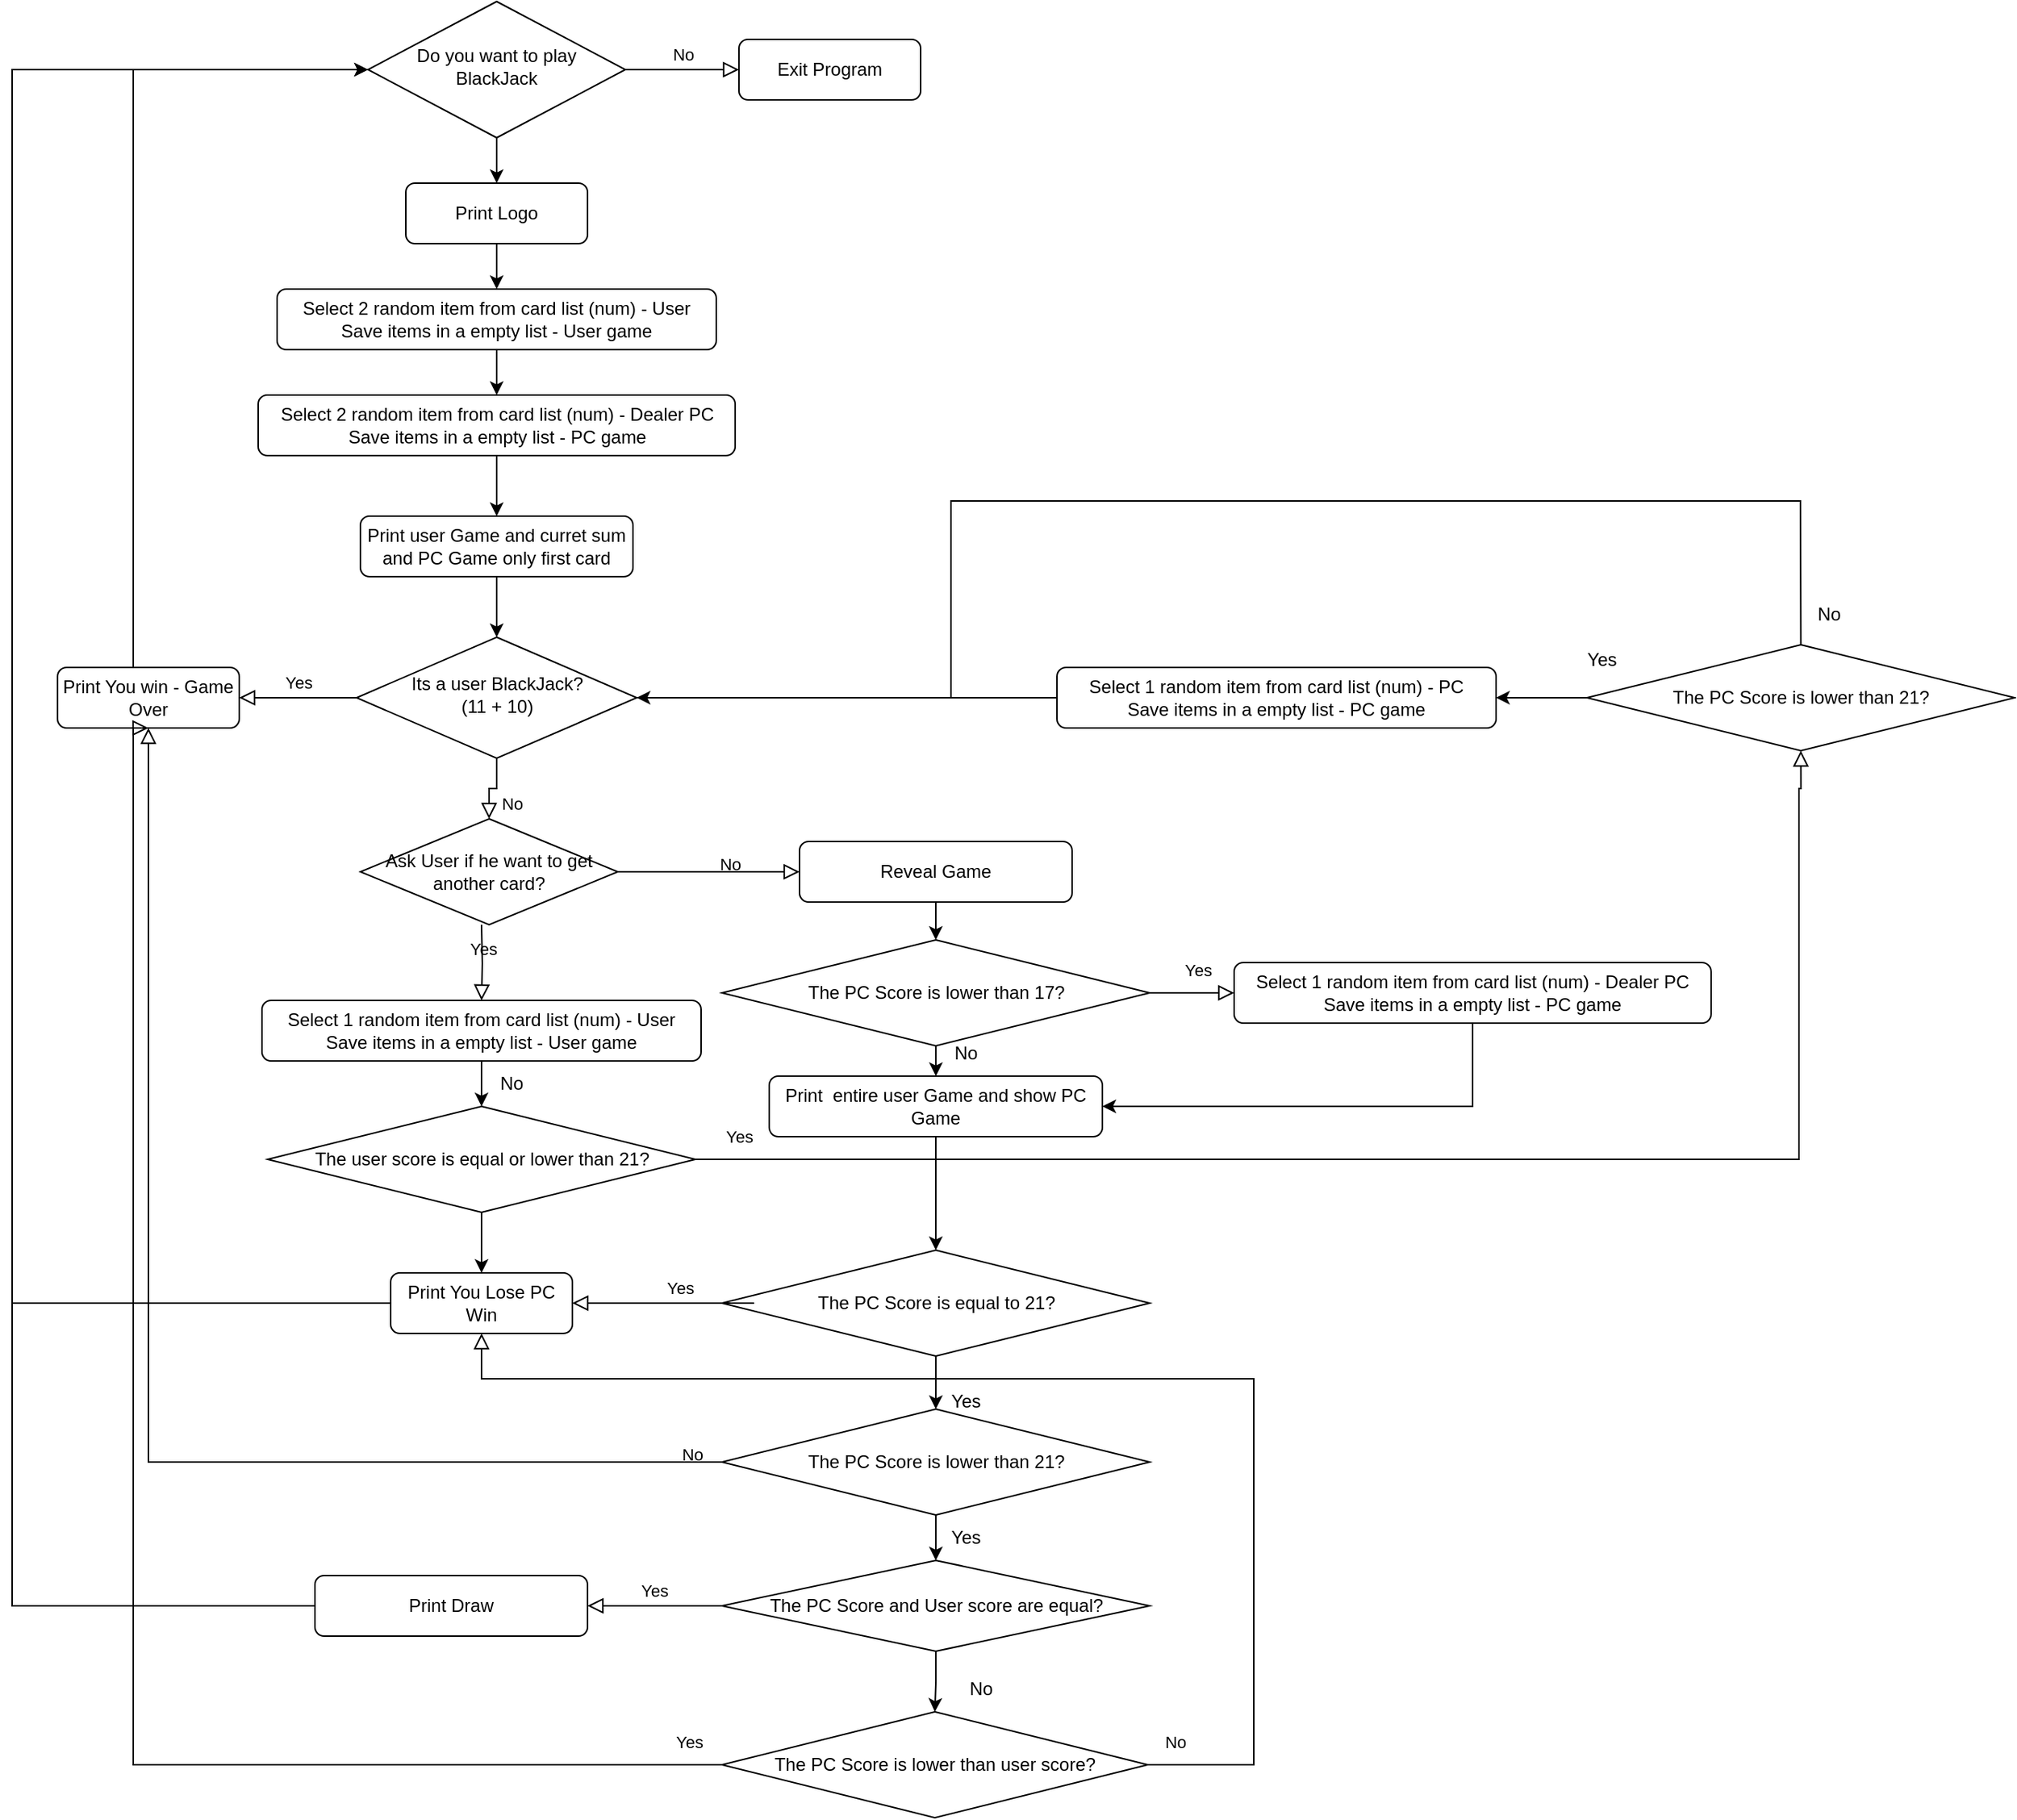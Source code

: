<mxfile version="24.2.1" type="github">
  <diagram id="C5RBs43oDa-KdzZeNtuy" name="Page-1">
    <mxGraphModel dx="1386" dy="785" grid="1" gridSize="10" guides="1" tooltips="1" connect="1" arrows="1" fold="1" page="1" pageScale="1" pageWidth="827" pageHeight="1169" math="0" shadow="0">
      <root>
        <mxCell id="WIyWlLk6GJQsqaUBKTNV-0" />
        <mxCell id="WIyWlLk6GJQsqaUBKTNV-1" parent="WIyWlLk6GJQsqaUBKTNV-0" />
        <mxCell id="wz0nyAujkwzO3MRst4Ln-67" style="edgeStyle=orthogonalEdgeStyle;rounded=0;orthogonalLoop=1;jettySize=auto;html=1;entryX=0.5;entryY=0;entryDx=0;entryDy=0;" edge="1" parent="WIyWlLk6GJQsqaUBKTNV-1" source="WIyWlLk6GJQsqaUBKTNV-3" target="wz0nyAujkwzO3MRst4Ln-0">
          <mxGeometry relative="1" as="geometry" />
        </mxCell>
        <mxCell id="WIyWlLk6GJQsqaUBKTNV-3" value="Print Logo" style="rounded=1;whiteSpace=wrap;html=1;fontSize=12;glass=0;strokeWidth=1;shadow=0;" parent="WIyWlLk6GJQsqaUBKTNV-1" vertex="1">
          <mxGeometry x="280" y="150" width="120" height="40" as="geometry" />
        </mxCell>
        <mxCell id="WIyWlLk6GJQsqaUBKTNV-5" value="No" style="edgeStyle=orthogonalEdgeStyle;rounded=0;html=1;jettySize=auto;orthogonalLoop=1;fontSize=11;endArrow=block;endFill=0;endSize=8;strokeWidth=1;shadow=0;labelBackgroundColor=none;" parent="WIyWlLk6GJQsqaUBKTNV-1" source="WIyWlLk6GJQsqaUBKTNV-6" target="WIyWlLk6GJQsqaUBKTNV-7" edge="1">
          <mxGeometry y="10" relative="1" as="geometry">
            <mxPoint as="offset" />
          </mxGeometry>
        </mxCell>
        <mxCell id="wz0nyAujkwzO3MRst4Ln-66" style="edgeStyle=orthogonalEdgeStyle;rounded=0;orthogonalLoop=1;jettySize=auto;html=1;entryX=0.5;entryY=0;entryDx=0;entryDy=0;" edge="1" parent="WIyWlLk6GJQsqaUBKTNV-1" source="WIyWlLk6GJQsqaUBKTNV-6" target="WIyWlLk6GJQsqaUBKTNV-3">
          <mxGeometry relative="1" as="geometry" />
        </mxCell>
        <mxCell id="WIyWlLk6GJQsqaUBKTNV-6" value="Do you want to play BlackJack" style="rhombus;whiteSpace=wrap;html=1;shadow=0;fontFamily=Helvetica;fontSize=12;align=center;strokeWidth=1;spacing=6;spacingTop=-4;" parent="WIyWlLk6GJQsqaUBKTNV-1" vertex="1">
          <mxGeometry x="255" y="30" width="170" height="90" as="geometry" />
        </mxCell>
        <mxCell id="WIyWlLk6GJQsqaUBKTNV-7" value="Exit Program" style="rounded=1;whiteSpace=wrap;html=1;fontSize=12;glass=0;strokeWidth=1;shadow=0;" parent="WIyWlLk6GJQsqaUBKTNV-1" vertex="1">
          <mxGeometry x="500" y="55" width="120" height="40" as="geometry" />
        </mxCell>
        <mxCell id="WIyWlLk6GJQsqaUBKTNV-8" value="No" style="rounded=0;html=1;jettySize=auto;orthogonalLoop=1;fontSize=11;endArrow=block;endFill=0;endSize=8;strokeWidth=1;shadow=0;labelBackgroundColor=none;edgeStyle=orthogonalEdgeStyle;entryX=0.5;entryY=0;entryDx=0;entryDy=0;" parent="WIyWlLk6GJQsqaUBKTNV-1" source="WIyWlLk6GJQsqaUBKTNV-10" target="wz0nyAujkwzO3MRst4Ln-8" edge="1">
          <mxGeometry x="-0.111" y="14" relative="1" as="geometry">
            <mxPoint x="10" y="-4" as="offset" />
          </mxGeometry>
        </mxCell>
        <mxCell id="WIyWlLk6GJQsqaUBKTNV-9" value="Yes" style="edgeStyle=orthogonalEdgeStyle;rounded=0;html=1;jettySize=auto;orthogonalLoop=1;fontSize=11;endArrow=block;endFill=0;endSize=8;strokeWidth=1;shadow=0;labelBackgroundColor=none;" parent="WIyWlLk6GJQsqaUBKTNV-1" source="WIyWlLk6GJQsqaUBKTNV-10" target="WIyWlLk6GJQsqaUBKTNV-12" edge="1">
          <mxGeometry y="-10" relative="1" as="geometry">
            <mxPoint as="offset" />
          </mxGeometry>
        </mxCell>
        <mxCell id="WIyWlLk6GJQsqaUBKTNV-10" value="Its a user BlackJack?&lt;div&gt;(11 + 10)&lt;/div&gt;" style="rhombus;whiteSpace=wrap;html=1;shadow=0;fontFamily=Helvetica;fontSize=12;align=center;strokeWidth=1;spacing=6;spacingTop=-4;" parent="WIyWlLk6GJQsqaUBKTNV-1" vertex="1">
          <mxGeometry x="247.5" y="450" width="185" height="80" as="geometry" />
        </mxCell>
        <mxCell id="wz0nyAujkwzO3MRst4Ln-6" style="edgeStyle=orthogonalEdgeStyle;rounded=0;orthogonalLoop=1;jettySize=auto;html=1;entryX=0;entryY=0.5;entryDx=0;entryDy=0;exitX=0.5;exitY=0;exitDx=0;exitDy=0;" edge="1" parent="WIyWlLk6GJQsqaUBKTNV-1" source="WIyWlLk6GJQsqaUBKTNV-12" target="WIyWlLk6GJQsqaUBKTNV-6">
          <mxGeometry relative="1" as="geometry">
            <Array as="points">
              <mxPoint x="100" y="75" />
            </Array>
          </mxGeometry>
        </mxCell>
        <mxCell id="WIyWlLk6GJQsqaUBKTNV-12" value="Print You win - Game Over" style="rounded=1;whiteSpace=wrap;html=1;fontSize=12;glass=0;strokeWidth=1;shadow=0;" parent="WIyWlLk6GJQsqaUBKTNV-1" vertex="1">
          <mxGeometry x="50" y="470" width="120" height="40" as="geometry" />
        </mxCell>
        <mxCell id="wz0nyAujkwzO3MRst4Ln-68" style="edgeStyle=orthogonalEdgeStyle;rounded=0;orthogonalLoop=1;jettySize=auto;html=1;entryX=0.5;entryY=0;entryDx=0;entryDy=0;" edge="1" parent="WIyWlLk6GJQsqaUBKTNV-1" source="wz0nyAujkwzO3MRst4Ln-0" target="wz0nyAujkwzO3MRst4Ln-1">
          <mxGeometry relative="1" as="geometry" />
        </mxCell>
        <mxCell id="wz0nyAujkwzO3MRst4Ln-0" value="Select 2 random item from card list (num) - User&lt;div&gt;Save items in a empty list - User game&lt;br&gt;&lt;/div&gt;" style="rounded=1;whiteSpace=wrap;html=1;fontSize=12;glass=0;strokeWidth=1;shadow=0;" vertex="1" parent="WIyWlLk6GJQsqaUBKTNV-1">
          <mxGeometry x="195" y="220" width="290" height="40" as="geometry" />
        </mxCell>
        <mxCell id="wz0nyAujkwzO3MRst4Ln-69" style="edgeStyle=orthogonalEdgeStyle;rounded=0;orthogonalLoop=1;jettySize=auto;html=1;" edge="1" parent="WIyWlLk6GJQsqaUBKTNV-1" source="wz0nyAujkwzO3MRst4Ln-1" target="wz0nyAujkwzO3MRst4Ln-4">
          <mxGeometry relative="1" as="geometry" />
        </mxCell>
        <mxCell id="wz0nyAujkwzO3MRst4Ln-1" value="Select 2 random item from card list (num) - Dealer PC&lt;div&gt;Save items in a empty list - PC game&lt;br&gt;&lt;/div&gt;" style="rounded=1;whiteSpace=wrap;html=1;fontSize=12;glass=0;strokeWidth=1;shadow=0;" vertex="1" parent="WIyWlLk6GJQsqaUBKTNV-1">
          <mxGeometry x="182.5" y="290" width="315" height="40" as="geometry" />
        </mxCell>
        <mxCell id="wz0nyAujkwzO3MRst4Ln-71" style="edgeStyle=orthogonalEdgeStyle;rounded=0;orthogonalLoop=1;jettySize=auto;html=1;entryX=0.5;entryY=0;entryDx=0;entryDy=0;" edge="1" parent="WIyWlLk6GJQsqaUBKTNV-1" source="wz0nyAujkwzO3MRst4Ln-4" target="WIyWlLk6GJQsqaUBKTNV-10">
          <mxGeometry relative="1" as="geometry" />
        </mxCell>
        <mxCell id="wz0nyAujkwzO3MRst4Ln-4" value="Print user Game and curret sum and PC Game only first card" style="rounded=1;whiteSpace=wrap;html=1;fontSize=12;glass=0;strokeWidth=1;shadow=0;" vertex="1" parent="WIyWlLk6GJQsqaUBKTNV-1">
          <mxGeometry x="250" y="370" width="180" height="40" as="geometry" />
        </mxCell>
        <mxCell id="wz0nyAujkwzO3MRst4Ln-8" value="Ask User if he want to get another card?" style="rhombus;whiteSpace=wrap;html=1;" vertex="1" parent="WIyWlLk6GJQsqaUBKTNV-1">
          <mxGeometry x="250" y="570" width="170" height="70" as="geometry" />
        </mxCell>
        <mxCell id="wz0nyAujkwzO3MRst4Ln-53" style="edgeStyle=orthogonalEdgeStyle;rounded=0;orthogonalLoop=1;jettySize=auto;html=1;entryX=0.5;entryY=0;entryDx=0;entryDy=0;" edge="1" parent="WIyWlLk6GJQsqaUBKTNV-1" source="wz0nyAujkwzO3MRst4Ln-9" target="wz0nyAujkwzO3MRst4Ln-34">
          <mxGeometry relative="1" as="geometry" />
        </mxCell>
        <mxCell id="wz0nyAujkwzO3MRst4Ln-9" value="Reveal Game" style="rounded=1;whiteSpace=wrap;html=1;fontSize=12;glass=0;strokeWidth=1;shadow=0;" vertex="1" parent="WIyWlLk6GJQsqaUBKTNV-1">
          <mxGeometry x="540" y="585" width="180" height="40" as="geometry" />
        </mxCell>
        <mxCell id="wz0nyAujkwzO3MRst4Ln-18" style="edgeStyle=orthogonalEdgeStyle;rounded=0;orthogonalLoop=1;jettySize=auto;html=1;exitX=0.5;exitY=1;exitDx=0;exitDy=0;entryX=0.5;entryY=0;entryDx=0;entryDy=0;" edge="1" parent="WIyWlLk6GJQsqaUBKTNV-1" source="wz0nyAujkwzO3MRst4Ln-12" target="wz0nyAujkwzO3MRst4Ln-15">
          <mxGeometry relative="1" as="geometry" />
        </mxCell>
        <mxCell id="wz0nyAujkwzO3MRst4Ln-12" value="Select 1 random item from card list (num) - User&lt;div&gt;Save items in a empty list - User game&lt;br&gt;&lt;/div&gt;" style="rounded=1;whiteSpace=wrap;html=1;fontSize=12;glass=0;strokeWidth=1;shadow=0;" vertex="1" parent="WIyWlLk6GJQsqaUBKTNV-1">
          <mxGeometry x="185" y="690" width="290" height="40" as="geometry" />
        </mxCell>
        <mxCell id="wz0nyAujkwzO3MRst4Ln-49" style="edgeStyle=orthogonalEdgeStyle;rounded=0;orthogonalLoop=1;jettySize=auto;html=1;entryX=0.5;entryY=0;entryDx=0;entryDy=0;" edge="1" parent="WIyWlLk6GJQsqaUBKTNV-1" source="wz0nyAujkwzO3MRst4Ln-15" target="wz0nyAujkwzO3MRst4Ln-23">
          <mxGeometry relative="1" as="geometry" />
        </mxCell>
        <mxCell id="wz0nyAujkwzO3MRst4Ln-15" value="The user score is equal or lower than 21?" style="rhombus;whiteSpace=wrap;html=1;" vertex="1" parent="WIyWlLk6GJQsqaUBKTNV-1">
          <mxGeometry x="188.75" y="760" width="282.5" height="70" as="geometry" />
        </mxCell>
        <mxCell id="wz0nyAujkwzO3MRst4Ln-16" value="Yes" style="edgeStyle=orthogonalEdgeStyle;rounded=0;html=1;jettySize=auto;orthogonalLoop=1;fontSize=11;endArrow=block;endFill=0;endSize=8;strokeWidth=1;shadow=0;labelBackgroundColor=none;exitX=1;exitY=0.5;exitDx=0;exitDy=0;entryX=0.5;entryY=1;entryDx=0;entryDy=0;" edge="1" parent="WIyWlLk6GJQsqaUBKTNV-1" source="wz0nyAujkwzO3MRst4Ln-15" target="wz0nyAujkwzO3MRst4Ln-51">
          <mxGeometry x="-0.943" y="15" relative="1" as="geometry">
            <mxPoint as="offset" />
            <mxPoint x="580" y="750" as="sourcePoint" />
            <mxPoint x="460" y="750" as="targetPoint" />
            <Array as="points">
              <mxPoint x="1200" y="795" />
              <mxPoint x="1200" y="550" />
            </Array>
          </mxGeometry>
        </mxCell>
        <mxCell id="wz0nyAujkwzO3MRst4Ln-20" value="Yes" style="edgeStyle=orthogonalEdgeStyle;rounded=0;html=1;jettySize=auto;orthogonalLoop=1;fontSize=11;endArrow=block;endFill=0;endSize=8;strokeWidth=1;shadow=0;labelBackgroundColor=none;entryX=0.5;entryY=0;entryDx=0;entryDy=0;" edge="1" parent="WIyWlLk6GJQsqaUBKTNV-1" target="wz0nyAujkwzO3MRst4Ln-12">
          <mxGeometry y="-10" relative="1" as="geometry">
            <mxPoint as="offset" />
            <mxPoint x="330" y="640" as="sourcePoint" />
            <mxPoint x="210" y="640" as="targetPoint" />
          </mxGeometry>
        </mxCell>
        <mxCell id="wz0nyAujkwzO3MRst4Ln-21" value="No" style="rounded=0;html=1;jettySize=auto;orthogonalLoop=1;fontSize=11;endArrow=block;endFill=0;endSize=8;strokeWidth=1;shadow=0;labelBackgroundColor=none;edgeStyle=orthogonalEdgeStyle;entryX=0;entryY=0.5;entryDx=0;entryDy=0;exitX=1;exitY=0.5;exitDx=0;exitDy=0;" edge="1" parent="WIyWlLk6GJQsqaUBKTNV-1" source="wz0nyAujkwzO3MRst4Ln-8" target="wz0nyAujkwzO3MRst4Ln-9">
          <mxGeometry x="0.231" y="5" relative="1" as="geometry">
            <mxPoint as="offset" />
            <mxPoint x="420" y="595" as="sourcePoint" />
            <mxPoint x="420" y="625" as="targetPoint" />
          </mxGeometry>
        </mxCell>
        <mxCell id="wz0nyAujkwzO3MRst4Ln-55" style="edgeStyle=orthogonalEdgeStyle;rounded=0;orthogonalLoop=1;jettySize=auto;html=1;entryX=0.5;entryY=0;entryDx=0;entryDy=0;" edge="1" parent="WIyWlLk6GJQsqaUBKTNV-1" source="wz0nyAujkwzO3MRst4Ln-22" target="wz0nyAujkwzO3MRst4Ln-26">
          <mxGeometry relative="1" as="geometry" />
        </mxCell>
        <mxCell id="wz0nyAujkwzO3MRst4Ln-22" value="Print&amp;nbsp; entire user Game and show PC Game" style="rounded=1;whiteSpace=wrap;html=1;fontSize=12;glass=0;strokeWidth=1;shadow=0;" vertex="1" parent="WIyWlLk6GJQsqaUBKTNV-1">
          <mxGeometry x="520" y="740" width="220" height="40" as="geometry" />
        </mxCell>
        <mxCell id="wz0nyAujkwzO3MRst4Ln-25" style="edgeStyle=orthogonalEdgeStyle;rounded=0;orthogonalLoop=1;jettySize=auto;html=1;entryX=0;entryY=0.5;entryDx=0;entryDy=0;exitX=0;exitY=0.5;exitDx=0;exitDy=0;" edge="1" parent="WIyWlLk6GJQsqaUBKTNV-1" source="wz0nyAujkwzO3MRst4Ln-23" target="WIyWlLk6GJQsqaUBKTNV-6">
          <mxGeometry relative="1" as="geometry">
            <mxPoint x="145" y="60" as="targetPoint" />
            <mxPoint x="135" y="900" as="sourcePoint" />
            <Array as="points">
              <mxPoint x="20" y="890" />
              <mxPoint x="20" y="75" />
            </Array>
          </mxGeometry>
        </mxCell>
        <mxCell id="wz0nyAujkwzO3MRst4Ln-23" value="Print You Lose PC Win" style="rounded=1;whiteSpace=wrap;html=1;fontSize=12;glass=0;strokeWidth=1;shadow=0;" vertex="1" parent="WIyWlLk6GJQsqaUBKTNV-1">
          <mxGeometry x="270" y="870" width="120" height="40" as="geometry" />
        </mxCell>
        <mxCell id="wz0nyAujkwzO3MRst4Ln-56" style="edgeStyle=orthogonalEdgeStyle;rounded=0;orthogonalLoop=1;jettySize=auto;html=1;entryX=0.5;entryY=0;entryDx=0;entryDy=0;" edge="1" parent="WIyWlLk6GJQsqaUBKTNV-1" source="wz0nyAujkwzO3MRst4Ln-26" target="wz0nyAujkwzO3MRst4Ln-30">
          <mxGeometry relative="1" as="geometry" />
        </mxCell>
        <mxCell id="wz0nyAujkwzO3MRst4Ln-26" value="The PC Score is equal to 21?" style="rhombus;whiteSpace=wrap;html=1;" vertex="1" parent="WIyWlLk6GJQsqaUBKTNV-1">
          <mxGeometry x="488.75" y="855" width="282.5" height="70" as="geometry" />
        </mxCell>
        <mxCell id="wz0nyAujkwzO3MRst4Ln-29" value="Yes" style="edgeStyle=orthogonalEdgeStyle;rounded=0;html=1;jettySize=auto;orthogonalLoop=1;fontSize=11;endArrow=block;endFill=0;endSize=8;strokeWidth=1;shadow=0;labelBackgroundColor=none;entryX=1;entryY=0.5;entryDx=0;entryDy=0;exitX=0;exitY=0.5;exitDx=0;exitDy=0;" edge="1" parent="WIyWlLk6GJQsqaUBKTNV-1" source="wz0nyAujkwzO3MRst4Ln-26" target="wz0nyAujkwzO3MRst4Ln-23">
          <mxGeometry y="-10" relative="1" as="geometry">
            <mxPoint as="offset" />
            <mxPoint x="497.5" y="854.5" as="sourcePoint" />
            <mxPoint x="377.5" y="854.5" as="targetPoint" />
            <Array as="points">
              <mxPoint x="510" y="890" />
              <mxPoint x="510" y="890" />
            </Array>
          </mxGeometry>
        </mxCell>
        <mxCell id="wz0nyAujkwzO3MRst4Ln-58" style="edgeStyle=orthogonalEdgeStyle;rounded=0;orthogonalLoop=1;jettySize=auto;html=1;entryX=0.5;entryY=0;entryDx=0;entryDy=0;" edge="1" parent="WIyWlLk6GJQsqaUBKTNV-1" source="wz0nyAujkwzO3MRst4Ln-30" target="wz0nyAujkwzO3MRst4Ln-40">
          <mxGeometry relative="1" as="geometry" />
        </mxCell>
        <mxCell id="wz0nyAujkwzO3MRst4Ln-30" value="The PC Score is lower than 21?" style="rhombus;whiteSpace=wrap;html=1;" vertex="1" parent="WIyWlLk6GJQsqaUBKTNV-1">
          <mxGeometry x="488.75" y="960" width="282.5" height="70" as="geometry" />
        </mxCell>
        <mxCell id="wz0nyAujkwzO3MRst4Ln-31" value="No" style="rounded=0;html=1;jettySize=auto;orthogonalLoop=1;fontSize=11;endArrow=block;endFill=0;endSize=8;strokeWidth=1;shadow=0;labelBackgroundColor=none;edgeStyle=orthogonalEdgeStyle;entryX=0.5;entryY=1;entryDx=0;entryDy=0;exitX=0;exitY=0.5;exitDx=0;exitDy=0;" edge="1" parent="WIyWlLk6GJQsqaUBKTNV-1" source="wz0nyAujkwzO3MRst4Ln-30" target="WIyWlLk6GJQsqaUBKTNV-12">
          <mxGeometry x="-0.954" y="-5" relative="1" as="geometry">
            <mxPoint as="offset" />
            <mxPoint x="365" y="1010" as="sourcePoint" />
            <mxPoint x="485" y="1010" as="targetPoint" />
          </mxGeometry>
        </mxCell>
        <mxCell id="wz0nyAujkwzO3MRst4Ln-33" value="The PC Score is lower than user score?" style="rhombus;whiteSpace=wrap;html=1;" vertex="1" parent="WIyWlLk6GJQsqaUBKTNV-1">
          <mxGeometry x="488.75" y="1160" width="281.25" height="70" as="geometry" />
        </mxCell>
        <mxCell id="wz0nyAujkwzO3MRst4Ln-54" style="edgeStyle=orthogonalEdgeStyle;rounded=0;orthogonalLoop=1;jettySize=auto;html=1;entryX=0.5;entryY=0;entryDx=0;entryDy=0;" edge="1" parent="WIyWlLk6GJQsqaUBKTNV-1" source="wz0nyAujkwzO3MRst4Ln-34" target="wz0nyAujkwzO3MRst4Ln-22">
          <mxGeometry relative="1" as="geometry" />
        </mxCell>
        <mxCell id="wz0nyAujkwzO3MRst4Ln-34" value="The PC Score is lower than 17?" style="rhombus;whiteSpace=wrap;html=1;" vertex="1" parent="WIyWlLk6GJQsqaUBKTNV-1">
          <mxGeometry x="488.75" y="650" width="282.5" height="70" as="geometry" />
        </mxCell>
        <mxCell id="wz0nyAujkwzO3MRst4Ln-37" style="edgeStyle=orthogonalEdgeStyle;rounded=0;orthogonalLoop=1;jettySize=auto;html=1;entryX=1;entryY=0.5;entryDx=0;entryDy=0;" edge="1" parent="WIyWlLk6GJQsqaUBKTNV-1" target="wz0nyAujkwzO3MRst4Ln-22">
          <mxGeometry relative="1" as="geometry">
            <mxPoint x="880" y="760" as="targetPoint" />
            <mxPoint x="984.5" y="665" as="sourcePoint" />
            <Array as="points">
              <mxPoint x="985" y="760" />
            </Array>
          </mxGeometry>
        </mxCell>
        <mxCell id="wz0nyAujkwzO3MRst4Ln-35" value="Select 1 random item from card list (num) - Dealer PC&lt;div&gt;Save items in a empty list - PC game&lt;br&gt;&lt;/div&gt;" style="rounded=1;whiteSpace=wrap;html=1;fontSize=12;glass=0;strokeWidth=1;shadow=0;" vertex="1" parent="WIyWlLk6GJQsqaUBKTNV-1">
          <mxGeometry x="827" y="665" width="315" height="40" as="geometry" />
        </mxCell>
        <mxCell id="wz0nyAujkwzO3MRst4Ln-36" value="Yes" style="edgeStyle=orthogonalEdgeStyle;rounded=0;html=1;jettySize=auto;orthogonalLoop=1;fontSize=11;endArrow=block;endFill=0;endSize=8;strokeWidth=1;shadow=0;labelBackgroundColor=none;exitX=1;exitY=0.5;exitDx=0;exitDy=0;entryX=0;entryY=0.5;entryDx=0;entryDy=0;" edge="1" parent="WIyWlLk6GJQsqaUBKTNV-1" source="wz0nyAujkwzO3MRst4Ln-34" target="wz0nyAujkwzO3MRst4Ln-35">
          <mxGeometry x="0.092" y="15" relative="1" as="geometry">
            <mxPoint x="1" as="offset" />
            <mxPoint x="920" y="585" as="sourcePoint" />
            <mxPoint x="800" y="585" as="targetPoint" />
          </mxGeometry>
        </mxCell>
        <mxCell id="wz0nyAujkwzO3MRst4Ln-38" value="Yes" style="edgeStyle=orthogonalEdgeStyle;rounded=0;html=1;jettySize=auto;orthogonalLoop=1;fontSize=11;endArrow=block;endFill=0;endSize=8;strokeWidth=1;shadow=0;labelBackgroundColor=none;entryX=0.5;entryY=1;entryDx=0;entryDy=0;exitX=0;exitY=0.5;exitDx=0;exitDy=0;" edge="1" parent="WIyWlLk6GJQsqaUBKTNV-1" source="wz0nyAujkwzO3MRst4Ln-33" target="WIyWlLk6GJQsqaUBKTNV-12">
          <mxGeometry x="-0.96" y="-15" relative="1" as="geometry">
            <mxPoint as="offset" />
            <mxPoint x="473" y="1084.5" as="sourcePoint" />
            <mxPoint x="365" y="1084.5" as="targetPoint" />
            <Array as="points">
              <mxPoint x="100" y="1195" />
            </Array>
          </mxGeometry>
        </mxCell>
        <mxCell id="wz0nyAujkwzO3MRst4Ln-39" value="No" style="rounded=0;html=1;jettySize=auto;orthogonalLoop=1;fontSize=11;endArrow=block;endFill=0;endSize=8;strokeWidth=1;shadow=0;labelBackgroundColor=none;edgeStyle=orthogonalEdgeStyle;exitX=1;exitY=0.5;exitDx=0;exitDy=0;entryX=0.5;entryY=1;entryDx=0;entryDy=0;" edge="1" parent="WIyWlLk6GJQsqaUBKTNV-1" source="wz0nyAujkwzO3MRst4Ln-33" target="wz0nyAujkwzO3MRst4Ln-23">
          <mxGeometry x="-0.959" y="15" relative="1" as="geometry">
            <mxPoint as="offset" />
            <mxPoint x="810" y="1084.5" as="sourcePoint" />
            <mxPoint x="920" y="840" as="targetPoint" />
            <Array as="points">
              <mxPoint x="840" y="1195" />
              <mxPoint x="840" y="940" />
              <mxPoint x="330" y="940" />
            </Array>
          </mxGeometry>
        </mxCell>
        <mxCell id="wz0nyAujkwzO3MRst4Ln-42" style="edgeStyle=orthogonalEdgeStyle;rounded=0;orthogonalLoop=1;jettySize=auto;html=1;entryX=0.5;entryY=0;entryDx=0;entryDy=0;" edge="1" parent="WIyWlLk6GJQsqaUBKTNV-1" source="wz0nyAujkwzO3MRst4Ln-40" target="wz0nyAujkwzO3MRst4Ln-33">
          <mxGeometry relative="1" as="geometry" />
        </mxCell>
        <mxCell id="wz0nyAujkwzO3MRst4Ln-40" value="The PC Score and User score are equal?" style="rhombus;whiteSpace=wrap;html=1;" vertex="1" parent="WIyWlLk6GJQsqaUBKTNV-1">
          <mxGeometry x="488.75" y="1060" width="282.5" height="60" as="geometry" />
        </mxCell>
        <mxCell id="wz0nyAujkwzO3MRst4Ln-44" value="No" style="text;html=1;align=center;verticalAlign=middle;whiteSpace=wrap;rounded=0;" vertex="1" parent="WIyWlLk6GJQsqaUBKTNV-1">
          <mxGeometry x="630" y="1130" width="60" height="30" as="geometry" />
        </mxCell>
        <mxCell id="wz0nyAujkwzO3MRst4Ln-45" value="Print Draw" style="rounded=1;whiteSpace=wrap;html=1;fontSize=12;glass=0;strokeWidth=1;shadow=0;" vertex="1" parent="WIyWlLk6GJQsqaUBKTNV-1">
          <mxGeometry x="220" y="1070" width="180" height="40" as="geometry" />
        </mxCell>
        <mxCell id="wz0nyAujkwzO3MRst4Ln-46" value="Yes" style="edgeStyle=orthogonalEdgeStyle;rounded=0;html=1;jettySize=auto;orthogonalLoop=1;fontSize=11;endArrow=block;endFill=0;endSize=8;strokeWidth=1;shadow=0;labelBackgroundColor=none;exitX=0;exitY=0.5;exitDx=0;exitDy=0;" edge="1" parent="WIyWlLk6GJQsqaUBKTNV-1" source="wz0nyAujkwzO3MRst4Ln-40" target="wz0nyAujkwzO3MRst4Ln-45">
          <mxGeometry y="-10" relative="1" as="geometry">
            <mxPoint as="offset" />
            <mxPoint x="478" y="1089.5" as="sourcePoint" />
            <mxPoint x="370" y="1089.5" as="targetPoint" />
            <Array as="points" />
          </mxGeometry>
        </mxCell>
        <mxCell id="wz0nyAujkwzO3MRst4Ln-48" value="" style="endArrow=none;html=1;rounded=0;entryX=0;entryY=0.5;entryDx=0;entryDy=0;" edge="1" parent="WIyWlLk6GJQsqaUBKTNV-1" target="wz0nyAujkwzO3MRst4Ln-45">
          <mxGeometry width="50" height="50" relative="1" as="geometry">
            <mxPoint x="20" y="890" as="sourcePoint" />
            <mxPoint x="182.5" y="1080" as="targetPoint" />
            <Array as="points">
              <mxPoint x="20" y="1090" />
            </Array>
          </mxGeometry>
        </mxCell>
        <mxCell id="wz0nyAujkwzO3MRst4Ln-50" value="No" style="text;html=1;align=center;verticalAlign=middle;whiteSpace=wrap;rounded=0;" vertex="1" parent="WIyWlLk6GJQsqaUBKTNV-1">
          <mxGeometry x="320" y="730" width="60" height="30" as="geometry" />
        </mxCell>
        <mxCell id="wz0nyAujkwzO3MRst4Ln-61" style="edgeStyle=orthogonalEdgeStyle;rounded=0;orthogonalLoop=1;jettySize=auto;html=1;entryX=1;entryY=0.5;entryDx=0;entryDy=0;" edge="1" parent="WIyWlLk6GJQsqaUBKTNV-1" source="wz0nyAujkwzO3MRst4Ln-51" target="wz0nyAujkwzO3MRst4Ln-52">
          <mxGeometry relative="1" as="geometry" />
        </mxCell>
        <mxCell id="wz0nyAujkwzO3MRst4Ln-51" value="The PC Score is lower than 21?" style="rhombus;whiteSpace=wrap;html=1;" vertex="1" parent="WIyWlLk6GJQsqaUBKTNV-1">
          <mxGeometry x="1060" y="455" width="282.5" height="70" as="geometry" />
        </mxCell>
        <mxCell id="wz0nyAujkwzO3MRst4Ln-63" style="edgeStyle=orthogonalEdgeStyle;rounded=0;orthogonalLoop=1;jettySize=auto;html=1;entryX=1;entryY=0.5;entryDx=0;entryDy=0;" edge="1" parent="WIyWlLk6GJQsqaUBKTNV-1" source="wz0nyAujkwzO3MRst4Ln-52" target="WIyWlLk6GJQsqaUBKTNV-10">
          <mxGeometry relative="1" as="geometry" />
        </mxCell>
        <mxCell id="wz0nyAujkwzO3MRst4Ln-52" value="Select 1 random item from card list (num) - PC&lt;div&gt;Save items in a empty list - PC game&lt;br&gt;&lt;/div&gt;" style="rounded=1;whiteSpace=wrap;html=1;fontSize=12;glass=0;strokeWidth=1;shadow=0;" vertex="1" parent="WIyWlLk6GJQsqaUBKTNV-1">
          <mxGeometry x="710" y="470" width="290" height="40" as="geometry" />
        </mxCell>
        <mxCell id="wz0nyAujkwzO3MRst4Ln-59" value="Yes" style="text;html=1;align=center;verticalAlign=middle;whiteSpace=wrap;rounded=0;" vertex="1" parent="WIyWlLk6GJQsqaUBKTNV-1">
          <mxGeometry x="620" y="1030" width="60" height="30" as="geometry" />
        </mxCell>
        <mxCell id="wz0nyAujkwzO3MRst4Ln-60" value="Yes" style="text;html=1;align=center;verticalAlign=middle;whiteSpace=wrap;rounded=0;" vertex="1" parent="WIyWlLk6GJQsqaUBKTNV-1">
          <mxGeometry x="620" y="940" width="60" height="30" as="geometry" />
        </mxCell>
        <mxCell id="wz0nyAujkwzO3MRst4Ln-64" value="" style="endArrow=none;html=1;rounded=0;entryX=0.5;entryY=0;entryDx=0;entryDy=0;" edge="1" parent="WIyWlLk6GJQsqaUBKTNV-1" target="wz0nyAujkwzO3MRst4Ln-51">
          <mxGeometry width="50" height="50" relative="1" as="geometry">
            <mxPoint x="640" y="490" as="sourcePoint" />
            <mxPoint x="1009.5" y="360" as="targetPoint" />
            <Array as="points">
              <mxPoint x="640" y="360" />
              <mxPoint x="1201" y="360" />
            </Array>
          </mxGeometry>
        </mxCell>
        <mxCell id="wz0nyAujkwzO3MRst4Ln-65" value="No" style="text;html=1;align=center;verticalAlign=middle;whiteSpace=wrap;rounded=0;" vertex="1" parent="WIyWlLk6GJQsqaUBKTNV-1">
          <mxGeometry x="620" y="710" width="60" height="30" as="geometry" />
        </mxCell>
        <mxCell id="wz0nyAujkwzO3MRst4Ln-72" value="Yes" style="text;html=1;align=center;verticalAlign=middle;whiteSpace=wrap;rounded=0;" vertex="1" parent="WIyWlLk6GJQsqaUBKTNV-1">
          <mxGeometry x="1040" y="450" width="60" height="30" as="geometry" />
        </mxCell>
        <mxCell id="wz0nyAujkwzO3MRst4Ln-75" value="No" style="text;html=1;align=center;verticalAlign=middle;whiteSpace=wrap;rounded=0;" vertex="1" parent="WIyWlLk6GJQsqaUBKTNV-1">
          <mxGeometry x="1190" y="420" width="60" height="30" as="geometry" />
        </mxCell>
      </root>
    </mxGraphModel>
  </diagram>
</mxfile>
